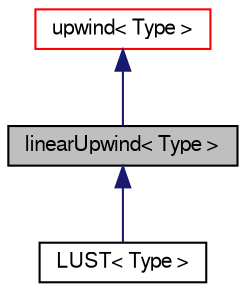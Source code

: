 digraph "linearUpwind&lt; Type &gt;"
{
  bgcolor="transparent";
  edge [fontname="FreeSans",fontsize="10",labelfontname="FreeSans",labelfontsize="10"];
  node [fontname="FreeSans",fontsize="10",shape=record];
  Node0 [label="linearUpwind\< Type \>",height=0.2,width=0.4,color="black", fillcolor="grey75", style="filled", fontcolor="black"];
  Node1 -> Node0 [dir="back",color="midnightblue",fontsize="10",style="solid",fontname="FreeSans"];
  Node1 [label="upwind\< Type \>",height=0.2,width=0.4,color="red",URL="$a23086.html",tooltip="Upwind differencing scheme class. "];
  Node0 -> Node5 [dir="back",color="midnightblue",fontsize="10",style="solid",fontname="FreeSans"];
  Node5 [label="LUST\< Type \>",height=0.2,width=0.4,color="black",URL="$a23214.html",tooltip="LUST: Linear-upwind stabilised transport. "];
}
